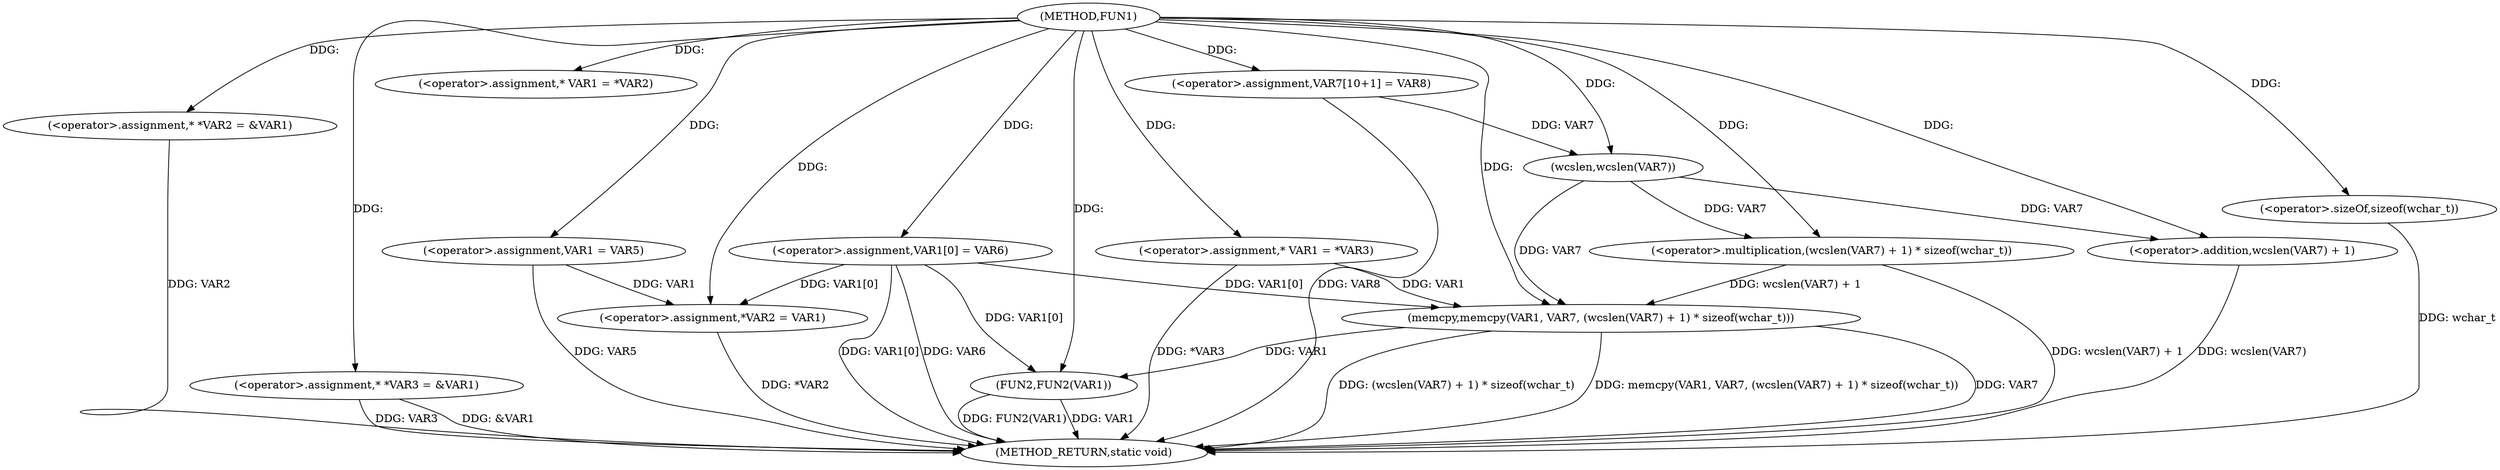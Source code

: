 digraph FUN1 {  
"1000100" [label = "(METHOD,FUN1)" ]
"1000156" [label = "(METHOD_RETURN,static void)" ]
"1000104" [label = "(<operator>.assignment,* *VAR2 = &VAR1)" ]
"1000109" [label = "(<operator>.assignment,* *VAR3 = &VAR1)" ]
"1000117" [label = "(<operator>.assignment,* VAR1 = *VAR2)" ]
"1000121" [label = "(<operator>.assignment,VAR1 = VAR5)" ]
"1000124" [label = "(<operator>.assignment,VAR1[0] = VAR6)" ]
"1000129" [label = "(<operator>.assignment,*VAR2 = VAR1)" ]
"1000135" [label = "(<operator>.assignment,* VAR1 = *VAR3)" ]
"1000141" [label = "(<operator>.assignment,VAR7[10+1] = VAR8)" ]
"1000144" [label = "(memcpy,memcpy(VAR1, VAR7, (wcslen(VAR7) + 1) * sizeof(wchar_t)))" ]
"1000147" [label = "(<operator>.multiplication,(wcslen(VAR7) + 1) * sizeof(wchar_t))" ]
"1000148" [label = "(<operator>.addition,wcslen(VAR7) + 1)" ]
"1000149" [label = "(wcslen,wcslen(VAR7))" ]
"1000152" [label = "(<operator>.sizeOf,sizeof(wchar_t))" ]
"1000154" [label = "(FUN2,FUN2(VAR1))" ]
  "1000129" -> "1000156"  [ label = "DDG: *VAR2"] 
  "1000124" -> "1000156"  [ label = "DDG: VAR1[0]"] 
  "1000104" -> "1000156"  [ label = "DDG: VAR2"] 
  "1000152" -> "1000156"  [ label = "DDG: wchar_t"] 
  "1000154" -> "1000156"  [ label = "DDG: FUN2(VAR1)"] 
  "1000141" -> "1000156"  [ label = "DDG: VAR8"] 
  "1000124" -> "1000156"  [ label = "DDG: VAR6"] 
  "1000144" -> "1000156"  [ label = "DDG: VAR7"] 
  "1000121" -> "1000156"  [ label = "DDG: VAR5"] 
  "1000154" -> "1000156"  [ label = "DDG: VAR1"] 
  "1000144" -> "1000156"  [ label = "DDG: memcpy(VAR1, VAR7, (wcslen(VAR7) + 1) * sizeof(wchar_t))"] 
  "1000148" -> "1000156"  [ label = "DDG: wcslen(VAR7)"] 
  "1000147" -> "1000156"  [ label = "DDG: wcslen(VAR7) + 1"] 
  "1000109" -> "1000156"  [ label = "DDG: VAR3"] 
  "1000144" -> "1000156"  [ label = "DDG: (wcslen(VAR7) + 1) * sizeof(wchar_t)"] 
  "1000109" -> "1000156"  [ label = "DDG: &VAR1"] 
  "1000135" -> "1000156"  [ label = "DDG: *VAR3"] 
  "1000100" -> "1000104"  [ label = "DDG: "] 
  "1000100" -> "1000109"  [ label = "DDG: "] 
  "1000100" -> "1000117"  [ label = "DDG: "] 
  "1000100" -> "1000121"  [ label = "DDG: "] 
  "1000100" -> "1000124"  [ label = "DDG: "] 
  "1000124" -> "1000129"  [ label = "DDG: VAR1[0]"] 
  "1000121" -> "1000129"  [ label = "DDG: VAR1"] 
  "1000100" -> "1000129"  [ label = "DDG: "] 
  "1000100" -> "1000135"  [ label = "DDG: "] 
  "1000100" -> "1000141"  [ label = "DDG: "] 
  "1000124" -> "1000144"  [ label = "DDG: VAR1[0]"] 
  "1000135" -> "1000144"  [ label = "DDG: VAR1"] 
  "1000100" -> "1000144"  [ label = "DDG: "] 
  "1000149" -> "1000144"  [ label = "DDG: VAR7"] 
  "1000147" -> "1000144"  [ label = "DDG: wcslen(VAR7) + 1"] 
  "1000149" -> "1000147"  [ label = "DDG: VAR7"] 
  "1000100" -> "1000147"  [ label = "DDG: "] 
  "1000149" -> "1000148"  [ label = "DDG: VAR7"] 
  "1000141" -> "1000149"  [ label = "DDG: VAR7"] 
  "1000100" -> "1000149"  [ label = "DDG: "] 
  "1000100" -> "1000148"  [ label = "DDG: "] 
  "1000100" -> "1000152"  [ label = "DDG: "] 
  "1000124" -> "1000154"  [ label = "DDG: VAR1[0]"] 
  "1000144" -> "1000154"  [ label = "DDG: VAR1"] 
  "1000100" -> "1000154"  [ label = "DDG: "] 
}
